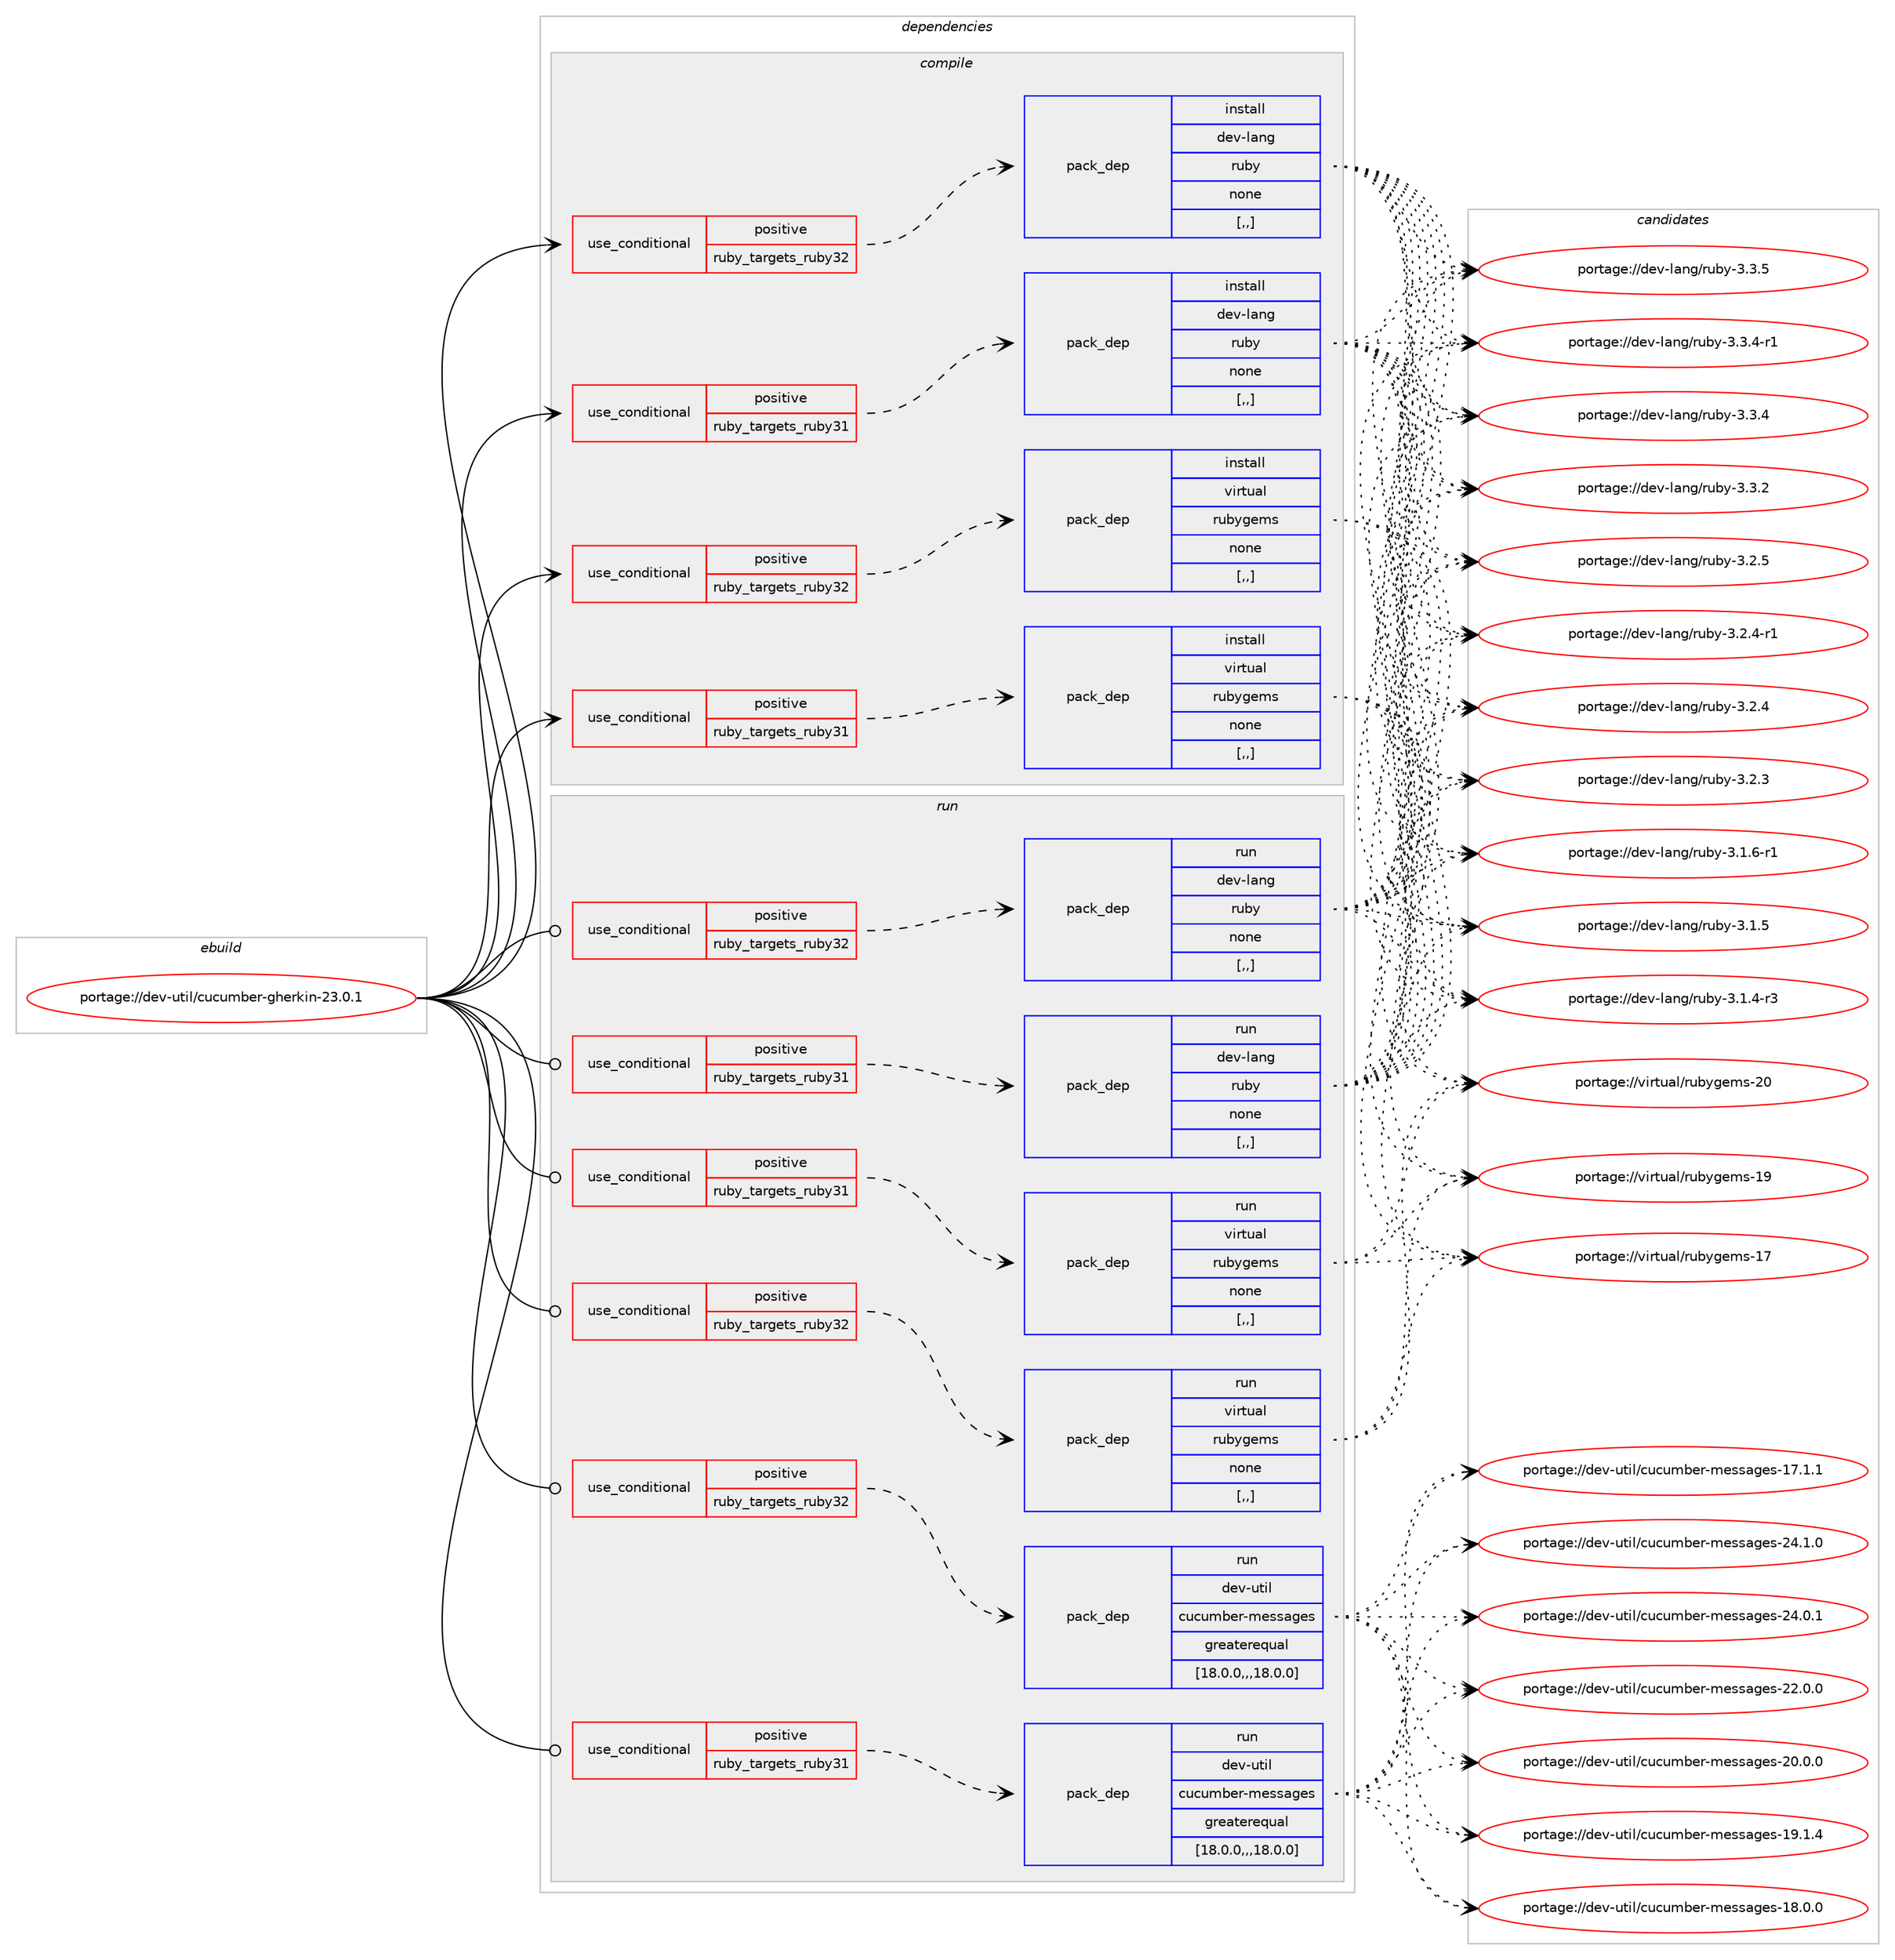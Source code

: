 digraph prolog {

# *************
# Graph options
# *************

newrank=true;
concentrate=true;
compound=true;
graph [rankdir=LR,fontname=Helvetica,fontsize=10,ranksep=1.5];#, ranksep=2.5, nodesep=0.2];
edge  [arrowhead=vee];
node  [fontname=Helvetica,fontsize=10];

# **********
# The ebuild
# **********

subgraph cluster_leftcol {
color=gray;
label=<<i>ebuild</i>>;
id [label="portage://dev-util/cucumber-gherkin-23.0.1", color=red, width=4, href="../dev-util/cucumber-gherkin-23.0.1.svg"];
}

# ****************
# The dependencies
# ****************

subgraph cluster_midcol {
color=gray;
label=<<i>dependencies</i>>;
subgraph cluster_compile {
fillcolor="#eeeeee";
style=filled;
label=<<i>compile</i>>;
subgraph cond191285 {
dependency709899 [label=<<TABLE BORDER="0" CELLBORDER="1" CELLSPACING="0" CELLPADDING="4"><TR><TD ROWSPAN="3" CELLPADDING="10">use_conditional</TD></TR><TR><TD>positive</TD></TR><TR><TD>ruby_targets_ruby31</TD></TR></TABLE>>, shape=none, color=red];
subgraph pack513617 {
dependency709900 [label=<<TABLE BORDER="0" CELLBORDER="1" CELLSPACING="0" CELLPADDING="4" WIDTH="220"><TR><TD ROWSPAN="6" CELLPADDING="30">pack_dep</TD></TR><TR><TD WIDTH="110">install</TD></TR><TR><TD>dev-lang</TD></TR><TR><TD>ruby</TD></TR><TR><TD>none</TD></TR><TR><TD>[,,]</TD></TR></TABLE>>, shape=none, color=blue];
}
dependency709899:e -> dependency709900:w [weight=20,style="dashed",arrowhead="vee"];
}
id:e -> dependency709899:w [weight=20,style="solid",arrowhead="vee"];
subgraph cond191286 {
dependency709901 [label=<<TABLE BORDER="0" CELLBORDER="1" CELLSPACING="0" CELLPADDING="4"><TR><TD ROWSPAN="3" CELLPADDING="10">use_conditional</TD></TR><TR><TD>positive</TD></TR><TR><TD>ruby_targets_ruby31</TD></TR></TABLE>>, shape=none, color=red];
subgraph pack513618 {
dependency709902 [label=<<TABLE BORDER="0" CELLBORDER="1" CELLSPACING="0" CELLPADDING="4" WIDTH="220"><TR><TD ROWSPAN="6" CELLPADDING="30">pack_dep</TD></TR><TR><TD WIDTH="110">install</TD></TR><TR><TD>virtual</TD></TR><TR><TD>rubygems</TD></TR><TR><TD>none</TD></TR><TR><TD>[,,]</TD></TR></TABLE>>, shape=none, color=blue];
}
dependency709901:e -> dependency709902:w [weight=20,style="dashed",arrowhead="vee"];
}
id:e -> dependency709901:w [weight=20,style="solid",arrowhead="vee"];
subgraph cond191287 {
dependency709903 [label=<<TABLE BORDER="0" CELLBORDER="1" CELLSPACING="0" CELLPADDING="4"><TR><TD ROWSPAN="3" CELLPADDING="10">use_conditional</TD></TR><TR><TD>positive</TD></TR><TR><TD>ruby_targets_ruby32</TD></TR></TABLE>>, shape=none, color=red];
subgraph pack513619 {
dependency709904 [label=<<TABLE BORDER="0" CELLBORDER="1" CELLSPACING="0" CELLPADDING="4" WIDTH="220"><TR><TD ROWSPAN="6" CELLPADDING="30">pack_dep</TD></TR><TR><TD WIDTH="110">install</TD></TR><TR><TD>dev-lang</TD></TR><TR><TD>ruby</TD></TR><TR><TD>none</TD></TR><TR><TD>[,,]</TD></TR></TABLE>>, shape=none, color=blue];
}
dependency709903:e -> dependency709904:w [weight=20,style="dashed",arrowhead="vee"];
}
id:e -> dependency709903:w [weight=20,style="solid",arrowhead="vee"];
subgraph cond191288 {
dependency709905 [label=<<TABLE BORDER="0" CELLBORDER="1" CELLSPACING="0" CELLPADDING="4"><TR><TD ROWSPAN="3" CELLPADDING="10">use_conditional</TD></TR><TR><TD>positive</TD></TR><TR><TD>ruby_targets_ruby32</TD></TR></TABLE>>, shape=none, color=red];
subgraph pack513620 {
dependency709906 [label=<<TABLE BORDER="0" CELLBORDER="1" CELLSPACING="0" CELLPADDING="4" WIDTH="220"><TR><TD ROWSPAN="6" CELLPADDING="30">pack_dep</TD></TR><TR><TD WIDTH="110">install</TD></TR><TR><TD>virtual</TD></TR><TR><TD>rubygems</TD></TR><TR><TD>none</TD></TR><TR><TD>[,,]</TD></TR></TABLE>>, shape=none, color=blue];
}
dependency709905:e -> dependency709906:w [weight=20,style="dashed",arrowhead="vee"];
}
id:e -> dependency709905:w [weight=20,style="solid",arrowhead="vee"];
}
subgraph cluster_compileandrun {
fillcolor="#eeeeee";
style=filled;
label=<<i>compile and run</i>>;
}
subgraph cluster_run {
fillcolor="#eeeeee";
style=filled;
label=<<i>run</i>>;
subgraph cond191289 {
dependency709907 [label=<<TABLE BORDER="0" CELLBORDER="1" CELLSPACING="0" CELLPADDING="4"><TR><TD ROWSPAN="3" CELLPADDING="10">use_conditional</TD></TR><TR><TD>positive</TD></TR><TR><TD>ruby_targets_ruby31</TD></TR></TABLE>>, shape=none, color=red];
subgraph pack513621 {
dependency709908 [label=<<TABLE BORDER="0" CELLBORDER="1" CELLSPACING="0" CELLPADDING="4" WIDTH="220"><TR><TD ROWSPAN="6" CELLPADDING="30">pack_dep</TD></TR><TR><TD WIDTH="110">run</TD></TR><TR><TD>dev-lang</TD></TR><TR><TD>ruby</TD></TR><TR><TD>none</TD></TR><TR><TD>[,,]</TD></TR></TABLE>>, shape=none, color=blue];
}
dependency709907:e -> dependency709908:w [weight=20,style="dashed",arrowhead="vee"];
}
id:e -> dependency709907:w [weight=20,style="solid",arrowhead="odot"];
subgraph cond191290 {
dependency709909 [label=<<TABLE BORDER="0" CELLBORDER="1" CELLSPACING="0" CELLPADDING="4"><TR><TD ROWSPAN="3" CELLPADDING="10">use_conditional</TD></TR><TR><TD>positive</TD></TR><TR><TD>ruby_targets_ruby31</TD></TR></TABLE>>, shape=none, color=red];
subgraph pack513622 {
dependency709910 [label=<<TABLE BORDER="0" CELLBORDER="1" CELLSPACING="0" CELLPADDING="4" WIDTH="220"><TR><TD ROWSPAN="6" CELLPADDING="30">pack_dep</TD></TR><TR><TD WIDTH="110">run</TD></TR><TR><TD>dev-util</TD></TR><TR><TD>cucumber-messages</TD></TR><TR><TD>greaterequal</TD></TR><TR><TD>[18.0.0,,,18.0.0]</TD></TR></TABLE>>, shape=none, color=blue];
}
dependency709909:e -> dependency709910:w [weight=20,style="dashed",arrowhead="vee"];
}
id:e -> dependency709909:w [weight=20,style="solid",arrowhead="odot"];
subgraph cond191291 {
dependency709911 [label=<<TABLE BORDER="0" CELLBORDER="1" CELLSPACING="0" CELLPADDING="4"><TR><TD ROWSPAN="3" CELLPADDING="10">use_conditional</TD></TR><TR><TD>positive</TD></TR><TR><TD>ruby_targets_ruby31</TD></TR></TABLE>>, shape=none, color=red];
subgraph pack513623 {
dependency709912 [label=<<TABLE BORDER="0" CELLBORDER="1" CELLSPACING="0" CELLPADDING="4" WIDTH="220"><TR><TD ROWSPAN="6" CELLPADDING="30">pack_dep</TD></TR><TR><TD WIDTH="110">run</TD></TR><TR><TD>virtual</TD></TR><TR><TD>rubygems</TD></TR><TR><TD>none</TD></TR><TR><TD>[,,]</TD></TR></TABLE>>, shape=none, color=blue];
}
dependency709911:e -> dependency709912:w [weight=20,style="dashed",arrowhead="vee"];
}
id:e -> dependency709911:w [weight=20,style="solid",arrowhead="odot"];
subgraph cond191292 {
dependency709913 [label=<<TABLE BORDER="0" CELLBORDER="1" CELLSPACING="0" CELLPADDING="4"><TR><TD ROWSPAN="3" CELLPADDING="10">use_conditional</TD></TR><TR><TD>positive</TD></TR><TR><TD>ruby_targets_ruby32</TD></TR></TABLE>>, shape=none, color=red];
subgraph pack513624 {
dependency709914 [label=<<TABLE BORDER="0" CELLBORDER="1" CELLSPACING="0" CELLPADDING="4" WIDTH="220"><TR><TD ROWSPAN="6" CELLPADDING="30">pack_dep</TD></TR><TR><TD WIDTH="110">run</TD></TR><TR><TD>dev-lang</TD></TR><TR><TD>ruby</TD></TR><TR><TD>none</TD></TR><TR><TD>[,,]</TD></TR></TABLE>>, shape=none, color=blue];
}
dependency709913:e -> dependency709914:w [weight=20,style="dashed",arrowhead="vee"];
}
id:e -> dependency709913:w [weight=20,style="solid",arrowhead="odot"];
subgraph cond191293 {
dependency709915 [label=<<TABLE BORDER="0" CELLBORDER="1" CELLSPACING="0" CELLPADDING="4"><TR><TD ROWSPAN="3" CELLPADDING="10">use_conditional</TD></TR><TR><TD>positive</TD></TR><TR><TD>ruby_targets_ruby32</TD></TR></TABLE>>, shape=none, color=red];
subgraph pack513625 {
dependency709916 [label=<<TABLE BORDER="0" CELLBORDER="1" CELLSPACING="0" CELLPADDING="4" WIDTH="220"><TR><TD ROWSPAN="6" CELLPADDING="30">pack_dep</TD></TR><TR><TD WIDTH="110">run</TD></TR><TR><TD>dev-util</TD></TR><TR><TD>cucumber-messages</TD></TR><TR><TD>greaterequal</TD></TR><TR><TD>[18.0.0,,,18.0.0]</TD></TR></TABLE>>, shape=none, color=blue];
}
dependency709915:e -> dependency709916:w [weight=20,style="dashed",arrowhead="vee"];
}
id:e -> dependency709915:w [weight=20,style="solid",arrowhead="odot"];
subgraph cond191294 {
dependency709917 [label=<<TABLE BORDER="0" CELLBORDER="1" CELLSPACING="0" CELLPADDING="4"><TR><TD ROWSPAN="3" CELLPADDING="10">use_conditional</TD></TR><TR><TD>positive</TD></TR><TR><TD>ruby_targets_ruby32</TD></TR></TABLE>>, shape=none, color=red];
subgraph pack513626 {
dependency709918 [label=<<TABLE BORDER="0" CELLBORDER="1" CELLSPACING="0" CELLPADDING="4" WIDTH="220"><TR><TD ROWSPAN="6" CELLPADDING="30">pack_dep</TD></TR><TR><TD WIDTH="110">run</TD></TR><TR><TD>virtual</TD></TR><TR><TD>rubygems</TD></TR><TR><TD>none</TD></TR><TR><TD>[,,]</TD></TR></TABLE>>, shape=none, color=blue];
}
dependency709917:e -> dependency709918:w [weight=20,style="dashed",arrowhead="vee"];
}
id:e -> dependency709917:w [weight=20,style="solid",arrowhead="odot"];
}
}

# **************
# The candidates
# **************

subgraph cluster_choices {
rank=same;
color=gray;
label=<<i>candidates</i>>;

subgraph choice513617 {
color=black;
nodesep=1;
choice10010111845108971101034711411798121455146514653 [label="portage://dev-lang/ruby-3.3.5", color=red, width=4,href="../dev-lang/ruby-3.3.5.svg"];
choice100101118451089711010347114117981214551465146524511449 [label="portage://dev-lang/ruby-3.3.4-r1", color=red, width=4,href="../dev-lang/ruby-3.3.4-r1.svg"];
choice10010111845108971101034711411798121455146514652 [label="portage://dev-lang/ruby-3.3.4", color=red, width=4,href="../dev-lang/ruby-3.3.4.svg"];
choice10010111845108971101034711411798121455146514650 [label="portage://dev-lang/ruby-3.3.2", color=red, width=4,href="../dev-lang/ruby-3.3.2.svg"];
choice10010111845108971101034711411798121455146504653 [label="portage://dev-lang/ruby-3.2.5", color=red, width=4,href="../dev-lang/ruby-3.2.5.svg"];
choice100101118451089711010347114117981214551465046524511449 [label="portage://dev-lang/ruby-3.2.4-r1", color=red, width=4,href="../dev-lang/ruby-3.2.4-r1.svg"];
choice10010111845108971101034711411798121455146504652 [label="portage://dev-lang/ruby-3.2.4", color=red, width=4,href="../dev-lang/ruby-3.2.4.svg"];
choice10010111845108971101034711411798121455146504651 [label="portage://dev-lang/ruby-3.2.3", color=red, width=4,href="../dev-lang/ruby-3.2.3.svg"];
choice100101118451089711010347114117981214551464946544511449 [label="portage://dev-lang/ruby-3.1.6-r1", color=red, width=4,href="../dev-lang/ruby-3.1.6-r1.svg"];
choice10010111845108971101034711411798121455146494653 [label="portage://dev-lang/ruby-3.1.5", color=red, width=4,href="../dev-lang/ruby-3.1.5.svg"];
choice100101118451089711010347114117981214551464946524511451 [label="portage://dev-lang/ruby-3.1.4-r3", color=red, width=4,href="../dev-lang/ruby-3.1.4-r3.svg"];
dependency709900:e -> choice10010111845108971101034711411798121455146514653:w [style=dotted,weight="100"];
dependency709900:e -> choice100101118451089711010347114117981214551465146524511449:w [style=dotted,weight="100"];
dependency709900:e -> choice10010111845108971101034711411798121455146514652:w [style=dotted,weight="100"];
dependency709900:e -> choice10010111845108971101034711411798121455146514650:w [style=dotted,weight="100"];
dependency709900:e -> choice10010111845108971101034711411798121455146504653:w [style=dotted,weight="100"];
dependency709900:e -> choice100101118451089711010347114117981214551465046524511449:w [style=dotted,weight="100"];
dependency709900:e -> choice10010111845108971101034711411798121455146504652:w [style=dotted,weight="100"];
dependency709900:e -> choice10010111845108971101034711411798121455146504651:w [style=dotted,weight="100"];
dependency709900:e -> choice100101118451089711010347114117981214551464946544511449:w [style=dotted,weight="100"];
dependency709900:e -> choice10010111845108971101034711411798121455146494653:w [style=dotted,weight="100"];
dependency709900:e -> choice100101118451089711010347114117981214551464946524511451:w [style=dotted,weight="100"];
}
subgraph choice513618 {
color=black;
nodesep=1;
choice118105114116117971084711411798121103101109115455048 [label="portage://virtual/rubygems-20", color=red, width=4,href="../virtual/rubygems-20.svg"];
choice118105114116117971084711411798121103101109115454957 [label="portage://virtual/rubygems-19", color=red, width=4,href="../virtual/rubygems-19.svg"];
choice118105114116117971084711411798121103101109115454955 [label="portage://virtual/rubygems-17", color=red, width=4,href="../virtual/rubygems-17.svg"];
dependency709902:e -> choice118105114116117971084711411798121103101109115455048:w [style=dotted,weight="100"];
dependency709902:e -> choice118105114116117971084711411798121103101109115454957:w [style=dotted,weight="100"];
dependency709902:e -> choice118105114116117971084711411798121103101109115454955:w [style=dotted,weight="100"];
}
subgraph choice513619 {
color=black;
nodesep=1;
choice10010111845108971101034711411798121455146514653 [label="portage://dev-lang/ruby-3.3.5", color=red, width=4,href="../dev-lang/ruby-3.3.5.svg"];
choice100101118451089711010347114117981214551465146524511449 [label="portage://dev-lang/ruby-3.3.4-r1", color=red, width=4,href="../dev-lang/ruby-3.3.4-r1.svg"];
choice10010111845108971101034711411798121455146514652 [label="portage://dev-lang/ruby-3.3.4", color=red, width=4,href="../dev-lang/ruby-3.3.4.svg"];
choice10010111845108971101034711411798121455146514650 [label="portage://dev-lang/ruby-3.3.2", color=red, width=4,href="../dev-lang/ruby-3.3.2.svg"];
choice10010111845108971101034711411798121455146504653 [label="portage://dev-lang/ruby-3.2.5", color=red, width=4,href="../dev-lang/ruby-3.2.5.svg"];
choice100101118451089711010347114117981214551465046524511449 [label="portage://dev-lang/ruby-3.2.4-r1", color=red, width=4,href="../dev-lang/ruby-3.2.4-r1.svg"];
choice10010111845108971101034711411798121455146504652 [label="portage://dev-lang/ruby-3.2.4", color=red, width=4,href="../dev-lang/ruby-3.2.4.svg"];
choice10010111845108971101034711411798121455146504651 [label="portage://dev-lang/ruby-3.2.3", color=red, width=4,href="../dev-lang/ruby-3.2.3.svg"];
choice100101118451089711010347114117981214551464946544511449 [label="portage://dev-lang/ruby-3.1.6-r1", color=red, width=4,href="../dev-lang/ruby-3.1.6-r1.svg"];
choice10010111845108971101034711411798121455146494653 [label="portage://dev-lang/ruby-3.1.5", color=red, width=4,href="../dev-lang/ruby-3.1.5.svg"];
choice100101118451089711010347114117981214551464946524511451 [label="portage://dev-lang/ruby-3.1.4-r3", color=red, width=4,href="../dev-lang/ruby-3.1.4-r3.svg"];
dependency709904:e -> choice10010111845108971101034711411798121455146514653:w [style=dotted,weight="100"];
dependency709904:e -> choice100101118451089711010347114117981214551465146524511449:w [style=dotted,weight="100"];
dependency709904:e -> choice10010111845108971101034711411798121455146514652:w [style=dotted,weight="100"];
dependency709904:e -> choice10010111845108971101034711411798121455146514650:w [style=dotted,weight="100"];
dependency709904:e -> choice10010111845108971101034711411798121455146504653:w [style=dotted,weight="100"];
dependency709904:e -> choice100101118451089711010347114117981214551465046524511449:w [style=dotted,weight="100"];
dependency709904:e -> choice10010111845108971101034711411798121455146504652:w [style=dotted,weight="100"];
dependency709904:e -> choice10010111845108971101034711411798121455146504651:w [style=dotted,weight="100"];
dependency709904:e -> choice100101118451089711010347114117981214551464946544511449:w [style=dotted,weight="100"];
dependency709904:e -> choice10010111845108971101034711411798121455146494653:w [style=dotted,weight="100"];
dependency709904:e -> choice100101118451089711010347114117981214551464946524511451:w [style=dotted,weight="100"];
}
subgraph choice513620 {
color=black;
nodesep=1;
choice118105114116117971084711411798121103101109115455048 [label="portage://virtual/rubygems-20", color=red, width=4,href="../virtual/rubygems-20.svg"];
choice118105114116117971084711411798121103101109115454957 [label="portage://virtual/rubygems-19", color=red, width=4,href="../virtual/rubygems-19.svg"];
choice118105114116117971084711411798121103101109115454955 [label="portage://virtual/rubygems-17", color=red, width=4,href="../virtual/rubygems-17.svg"];
dependency709906:e -> choice118105114116117971084711411798121103101109115455048:w [style=dotted,weight="100"];
dependency709906:e -> choice118105114116117971084711411798121103101109115454957:w [style=dotted,weight="100"];
dependency709906:e -> choice118105114116117971084711411798121103101109115454955:w [style=dotted,weight="100"];
}
subgraph choice513621 {
color=black;
nodesep=1;
choice10010111845108971101034711411798121455146514653 [label="portage://dev-lang/ruby-3.3.5", color=red, width=4,href="../dev-lang/ruby-3.3.5.svg"];
choice100101118451089711010347114117981214551465146524511449 [label="portage://dev-lang/ruby-3.3.4-r1", color=red, width=4,href="../dev-lang/ruby-3.3.4-r1.svg"];
choice10010111845108971101034711411798121455146514652 [label="portage://dev-lang/ruby-3.3.4", color=red, width=4,href="../dev-lang/ruby-3.3.4.svg"];
choice10010111845108971101034711411798121455146514650 [label="portage://dev-lang/ruby-3.3.2", color=red, width=4,href="../dev-lang/ruby-3.3.2.svg"];
choice10010111845108971101034711411798121455146504653 [label="portage://dev-lang/ruby-3.2.5", color=red, width=4,href="../dev-lang/ruby-3.2.5.svg"];
choice100101118451089711010347114117981214551465046524511449 [label="portage://dev-lang/ruby-3.2.4-r1", color=red, width=4,href="../dev-lang/ruby-3.2.4-r1.svg"];
choice10010111845108971101034711411798121455146504652 [label="portage://dev-lang/ruby-3.2.4", color=red, width=4,href="../dev-lang/ruby-3.2.4.svg"];
choice10010111845108971101034711411798121455146504651 [label="portage://dev-lang/ruby-3.2.3", color=red, width=4,href="../dev-lang/ruby-3.2.3.svg"];
choice100101118451089711010347114117981214551464946544511449 [label="portage://dev-lang/ruby-3.1.6-r1", color=red, width=4,href="../dev-lang/ruby-3.1.6-r1.svg"];
choice10010111845108971101034711411798121455146494653 [label="portage://dev-lang/ruby-3.1.5", color=red, width=4,href="../dev-lang/ruby-3.1.5.svg"];
choice100101118451089711010347114117981214551464946524511451 [label="portage://dev-lang/ruby-3.1.4-r3", color=red, width=4,href="../dev-lang/ruby-3.1.4-r3.svg"];
dependency709908:e -> choice10010111845108971101034711411798121455146514653:w [style=dotted,weight="100"];
dependency709908:e -> choice100101118451089711010347114117981214551465146524511449:w [style=dotted,weight="100"];
dependency709908:e -> choice10010111845108971101034711411798121455146514652:w [style=dotted,weight="100"];
dependency709908:e -> choice10010111845108971101034711411798121455146514650:w [style=dotted,weight="100"];
dependency709908:e -> choice10010111845108971101034711411798121455146504653:w [style=dotted,weight="100"];
dependency709908:e -> choice100101118451089711010347114117981214551465046524511449:w [style=dotted,weight="100"];
dependency709908:e -> choice10010111845108971101034711411798121455146504652:w [style=dotted,weight="100"];
dependency709908:e -> choice10010111845108971101034711411798121455146504651:w [style=dotted,weight="100"];
dependency709908:e -> choice100101118451089711010347114117981214551464946544511449:w [style=dotted,weight="100"];
dependency709908:e -> choice10010111845108971101034711411798121455146494653:w [style=dotted,weight="100"];
dependency709908:e -> choice100101118451089711010347114117981214551464946524511451:w [style=dotted,weight="100"];
}
subgraph choice513622 {
color=black;
nodesep=1;
choice1001011184511711610510847991179911710998101114451091011151159710310111545505246494648 [label="portage://dev-util/cucumber-messages-24.1.0", color=red, width=4,href="../dev-util/cucumber-messages-24.1.0.svg"];
choice1001011184511711610510847991179911710998101114451091011151159710310111545505246484649 [label="portage://dev-util/cucumber-messages-24.0.1", color=red, width=4,href="../dev-util/cucumber-messages-24.0.1.svg"];
choice1001011184511711610510847991179911710998101114451091011151159710310111545505046484648 [label="portage://dev-util/cucumber-messages-22.0.0", color=red, width=4,href="../dev-util/cucumber-messages-22.0.0.svg"];
choice1001011184511711610510847991179911710998101114451091011151159710310111545504846484648 [label="portage://dev-util/cucumber-messages-20.0.0", color=red, width=4,href="../dev-util/cucumber-messages-20.0.0.svg"];
choice1001011184511711610510847991179911710998101114451091011151159710310111545495746494652 [label="portage://dev-util/cucumber-messages-19.1.4", color=red, width=4,href="../dev-util/cucumber-messages-19.1.4.svg"];
choice1001011184511711610510847991179911710998101114451091011151159710310111545495646484648 [label="portage://dev-util/cucumber-messages-18.0.0", color=red, width=4,href="../dev-util/cucumber-messages-18.0.0.svg"];
choice1001011184511711610510847991179911710998101114451091011151159710310111545495546494649 [label="portage://dev-util/cucumber-messages-17.1.1", color=red, width=4,href="../dev-util/cucumber-messages-17.1.1.svg"];
dependency709910:e -> choice1001011184511711610510847991179911710998101114451091011151159710310111545505246494648:w [style=dotted,weight="100"];
dependency709910:e -> choice1001011184511711610510847991179911710998101114451091011151159710310111545505246484649:w [style=dotted,weight="100"];
dependency709910:e -> choice1001011184511711610510847991179911710998101114451091011151159710310111545505046484648:w [style=dotted,weight="100"];
dependency709910:e -> choice1001011184511711610510847991179911710998101114451091011151159710310111545504846484648:w [style=dotted,weight="100"];
dependency709910:e -> choice1001011184511711610510847991179911710998101114451091011151159710310111545495746494652:w [style=dotted,weight="100"];
dependency709910:e -> choice1001011184511711610510847991179911710998101114451091011151159710310111545495646484648:w [style=dotted,weight="100"];
dependency709910:e -> choice1001011184511711610510847991179911710998101114451091011151159710310111545495546494649:w [style=dotted,weight="100"];
}
subgraph choice513623 {
color=black;
nodesep=1;
choice118105114116117971084711411798121103101109115455048 [label="portage://virtual/rubygems-20", color=red, width=4,href="../virtual/rubygems-20.svg"];
choice118105114116117971084711411798121103101109115454957 [label="portage://virtual/rubygems-19", color=red, width=4,href="../virtual/rubygems-19.svg"];
choice118105114116117971084711411798121103101109115454955 [label="portage://virtual/rubygems-17", color=red, width=4,href="../virtual/rubygems-17.svg"];
dependency709912:e -> choice118105114116117971084711411798121103101109115455048:w [style=dotted,weight="100"];
dependency709912:e -> choice118105114116117971084711411798121103101109115454957:w [style=dotted,weight="100"];
dependency709912:e -> choice118105114116117971084711411798121103101109115454955:w [style=dotted,weight="100"];
}
subgraph choice513624 {
color=black;
nodesep=1;
choice10010111845108971101034711411798121455146514653 [label="portage://dev-lang/ruby-3.3.5", color=red, width=4,href="../dev-lang/ruby-3.3.5.svg"];
choice100101118451089711010347114117981214551465146524511449 [label="portage://dev-lang/ruby-3.3.4-r1", color=red, width=4,href="../dev-lang/ruby-3.3.4-r1.svg"];
choice10010111845108971101034711411798121455146514652 [label="portage://dev-lang/ruby-3.3.4", color=red, width=4,href="../dev-lang/ruby-3.3.4.svg"];
choice10010111845108971101034711411798121455146514650 [label="portage://dev-lang/ruby-3.3.2", color=red, width=4,href="../dev-lang/ruby-3.3.2.svg"];
choice10010111845108971101034711411798121455146504653 [label="portage://dev-lang/ruby-3.2.5", color=red, width=4,href="../dev-lang/ruby-3.2.5.svg"];
choice100101118451089711010347114117981214551465046524511449 [label="portage://dev-lang/ruby-3.2.4-r1", color=red, width=4,href="../dev-lang/ruby-3.2.4-r1.svg"];
choice10010111845108971101034711411798121455146504652 [label="portage://dev-lang/ruby-3.2.4", color=red, width=4,href="../dev-lang/ruby-3.2.4.svg"];
choice10010111845108971101034711411798121455146504651 [label="portage://dev-lang/ruby-3.2.3", color=red, width=4,href="../dev-lang/ruby-3.2.3.svg"];
choice100101118451089711010347114117981214551464946544511449 [label="portage://dev-lang/ruby-3.1.6-r1", color=red, width=4,href="../dev-lang/ruby-3.1.6-r1.svg"];
choice10010111845108971101034711411798121455146494653 [label="portage://dev-lang/ruby-3.1.5", color=red, width=4,href="../dev-lang/ruby-3.1.5.svg"];
choice100101118451089711010347114117981214551464946524511451 [label="portage://dev-lang/ruby-3.1.4-r3", color=red, width=4,href="../dev-lang/ruby-3.1.4-r3.svg"];
dependency709914:e -> choice10010111845108971101034711411798121455146514653:w [style=dotted,weight="100"];
dependency709914:e -> choice100101118451089711010347114117981214551465146524511449:w [style=dotted,weight="100"];
dependency709914:e -> choice10010111845108971101034711411798121455146514652:w [style=dotted,weight="100"];
dependency709914:e -> choice10010111845108971101034711411798121455146514650:w [style=dotted,weight="100"];
dependency709914:e -> choice10010111845108971101034711411798121455146504653:w [style=dotted,weight="100"];
dependency709914:e -> choice100101118451089711010347114117981214551465046524511449:w [style=dotted,weight="100"];
dependency709914:e -> choice10010111845108971101034711411798121455146504652:w [style=dotted,weight="100"];
dependency709914:e -> choice10010111845108971101034711411798121455146504651:w [style=dotted,weight="100"];
dependency709914:e -> choice100101118451089711010347114117981214551464946544511449:w [style=dotted,weight="100"];
dependency709914:e -> choice10010111845108971101034711411798121455146494653:w [style=dotted,weight="100"];
dependency709914:e -> choice100101118451089711010347114117981214551464946524511451:w [style=dotted,weight="100"];
}
subgraph choice513625 {
color=black;
nodesep=1;
choice1001011184511711610510847991179911710998101114451091011151159710310111545505246494648 [label="portage://dev-util/cucumber-messages-24.1.0", color=red, width=4,href="../dev-util/cucumber-messages-24.1.0.svg"];
choice1001011184511711610510847991179911710998101114451091011151159710310111545505246484649 [label="portage://dev-util/cucumber-messages-24.0.1", color=red, width=4,href="../dev-util/cucumber-messages-24.0.1.svg"];
choice1001011184511711610510847991179911710998101114451091011151159710310111545505046484648 [label="portage://dev-util/cucumber-messages-22.0.0", color=red, width=4,href="../dev-util/cucumber-messages-22.0.0.svg"];
choice1001011184511711610510847991179911710998101114451091011151159710310111545504846484648 [label="portage://dev-util/cucumber-messages-20.0.0", color=red, width=4,href="../dev-util/cucumber-messages-20.0.0.svg"];
choice1001011184511711610510847991179911710998101114451091011151159710310111545495746494652 [label="portage://dev-util/cucumber-messages-19.1.4", color=red, width=4,href="../dev-util/cucumber-messages-19.1.4.svg"];
choice1001011184511711610510847991179911710998101114451091011151159710310111545495646484648 [label="portage://dev-util/cucumber-messages-18.0.0", color=red, width=4,href="../dev-util/cucumber-messages-18.0.0.svg"];
choice1001011184511711610510847991179911710998101114451091011151159710310111545495546494649 [label="portage://dev-util/cucumber-messages-17.1.1", color=red, width=4,href="../dev-util/cucumber-messages-17.1.1.svg"];
dependency709916:e -> choice1001011184511711610510847991179911710998101114451091011151159710310111545505246494648:w [style=dotted,weight="100"];
dependency709916:e -> choice1001011184511711610510847991179911710998101114451091011151159710310111545505246484649:w [style=dotted,weight="100"];
dependency709916:e -> choice1001011184511711610510847991179911710998101114451091011151159710310111545505046484648:w [style=dotted,weight="100"];
dependency709916:e -> choice1001011184511711610510847991179911710998101114451091011151159710310111545504846484648:w [style=dotted,weight="100"];
dependency709916:e -> choice1001011184511711610510847991179911710998101114451091011151159710310111545495746494652:w [style=dotted,weight="100"];
dependency709916:e -> choice1001011184511711610510847991179911710998101114451091011151159710310111545495646484648:w [style=dotted,weight="100"];
dependency709916:e -> choice1001011184511711610510847991179911710998101114451091011151159710310111545495546494649:w [style=dotted,weight="100"];
}
subgraph choice513626 {
color=black;
nodesep=1;
choice118105114116117971084711411798121103101109115455048 [label="portage://virtual/rubygems-20", color=red, width=4,href="../virtual/rubygems-20.svg"];
choice118105114116117971084711411798121103101109115454957 [label="portage://virtual/rubygems-19", color=red, width=4,href="../virtual/rubygems-19.svg"];
choice118105114116117971084711411798121103101109115454955 [label="portage://virtual/rubygems-17", color=red, width=4,href="../virtual/rubygems-17.svg"];
dependency709918:e -> choice118105114116117971084711411798121103101109115455048:w [style=dotted,weight="100"];
dependency709918:e -> choice118105114116117971084711411798121103101109115454957:w [style=dotted,weight="100"];
dependency709918:e -> choice118105114116117971084711411798121103101109115454955:w [style=dotted,weight="100"];
}
}

}
